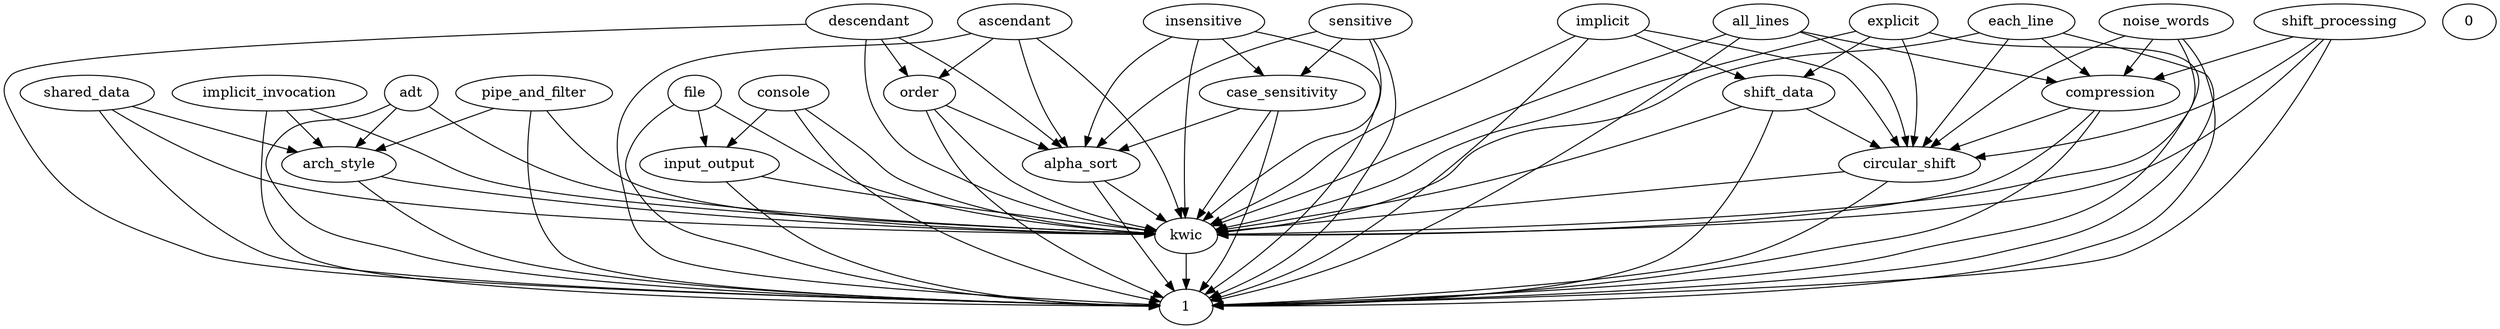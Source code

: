 digraph G {
  shared_data;
  all_lines;
  implicit_invocation;
  input_output;
  adt;
  alpha_sort;
  compression;
  ascendant;
  insensitive;
  file;
  0;
  1;
  shift_data;
  each_line;
  case_sensitivity;
  console;
  explicit;
  pipe_and_filter;
  kwic;
  order;
  sensitive;
  arch_style;
  circular_shift;
  descendant;
  shift_processing;
  noise_words;
  implicit;
  shift_processing -> compression;
  alpha_sort -> kwic;
  input_output -> kwic;
  adt -> arch_style;
  arch_style -> kwic;
  circular_shift -> kwic;
  all_lines -> compression;
  ascendant -> order;
  implicit_invocation -> arch_style;
  noise_words -> compression;
  console -> input_output;
  file -> input_output;
  each_line -> compression;
  case_sensitivity -> alpha_sort;
  explicit -> shift_data;
  shift_data -> circular_shift;
  kwic -> 1;
  order -> alpha_sort;
  shared_data -> arch_style;
  implicit -> shift_data;
  compression -> circular_shift;
  sensitive -> case_sensitivity;
  descendant -> order;
  insensitive -> case_sensitivity;
  pipe_and_filter -> arch_style;
  shared_data -> kwic;
  all_lines -> circular_shift;
  implicit_invocation -> kwic;
  input_output -> 1;
  adt -> kwic;
  alpha_sort -> 1;
  compression -> kwic;
  ascendant -> alpha_sort;
  insensitive -> alpha_sort;
  file -> kwic;
  file -> 1;
  shift_data -> kwic;
  each_line -> circular_shift;
  each_line -> kwic;
  case_sensitivity -> kwic;
  case_sensitivity -> 1;
  console -> kwic;
  console -> 1;
  explicit -> circular_shift;
  explicit -> kwic;
  pipe_and_filter -> kwic;
  order -> kwic;
  order -> 1;
  sensitive -> alpha_sort;
  sensitive -> kwic;
  sensitive -> 1;
  arch_style -> 1;
  circular_shift -> 1;
  descendant -> alpha_sort;
  descendant -> kwic;
  descendant -> 1;
  shift_processing -> circular_shift;
  shift_processing -> kwic;
  noise_words -> circular_shift;
  noise_words -> kwic;
  implicit -> circular_shift;
  implicit -> kwic;
  shared_data -> 1;
  all_lines -> kwic;
  all_lines -> 1;
  implicit_invocation -> 1;
  adt -> 1;
  compression -> 1;
  ascendant -> kwic;
  ascendant -> 1;
  insensitive -> kwic;
  insensitive -> 1;
  shift_data -> 1;
  each_line -> 1;
  explicit -> 1;
  pipe_and_filter -> 1;
  shift_processing -> 1;
  noise_words -> 1;
  implicit -> 1;
}

